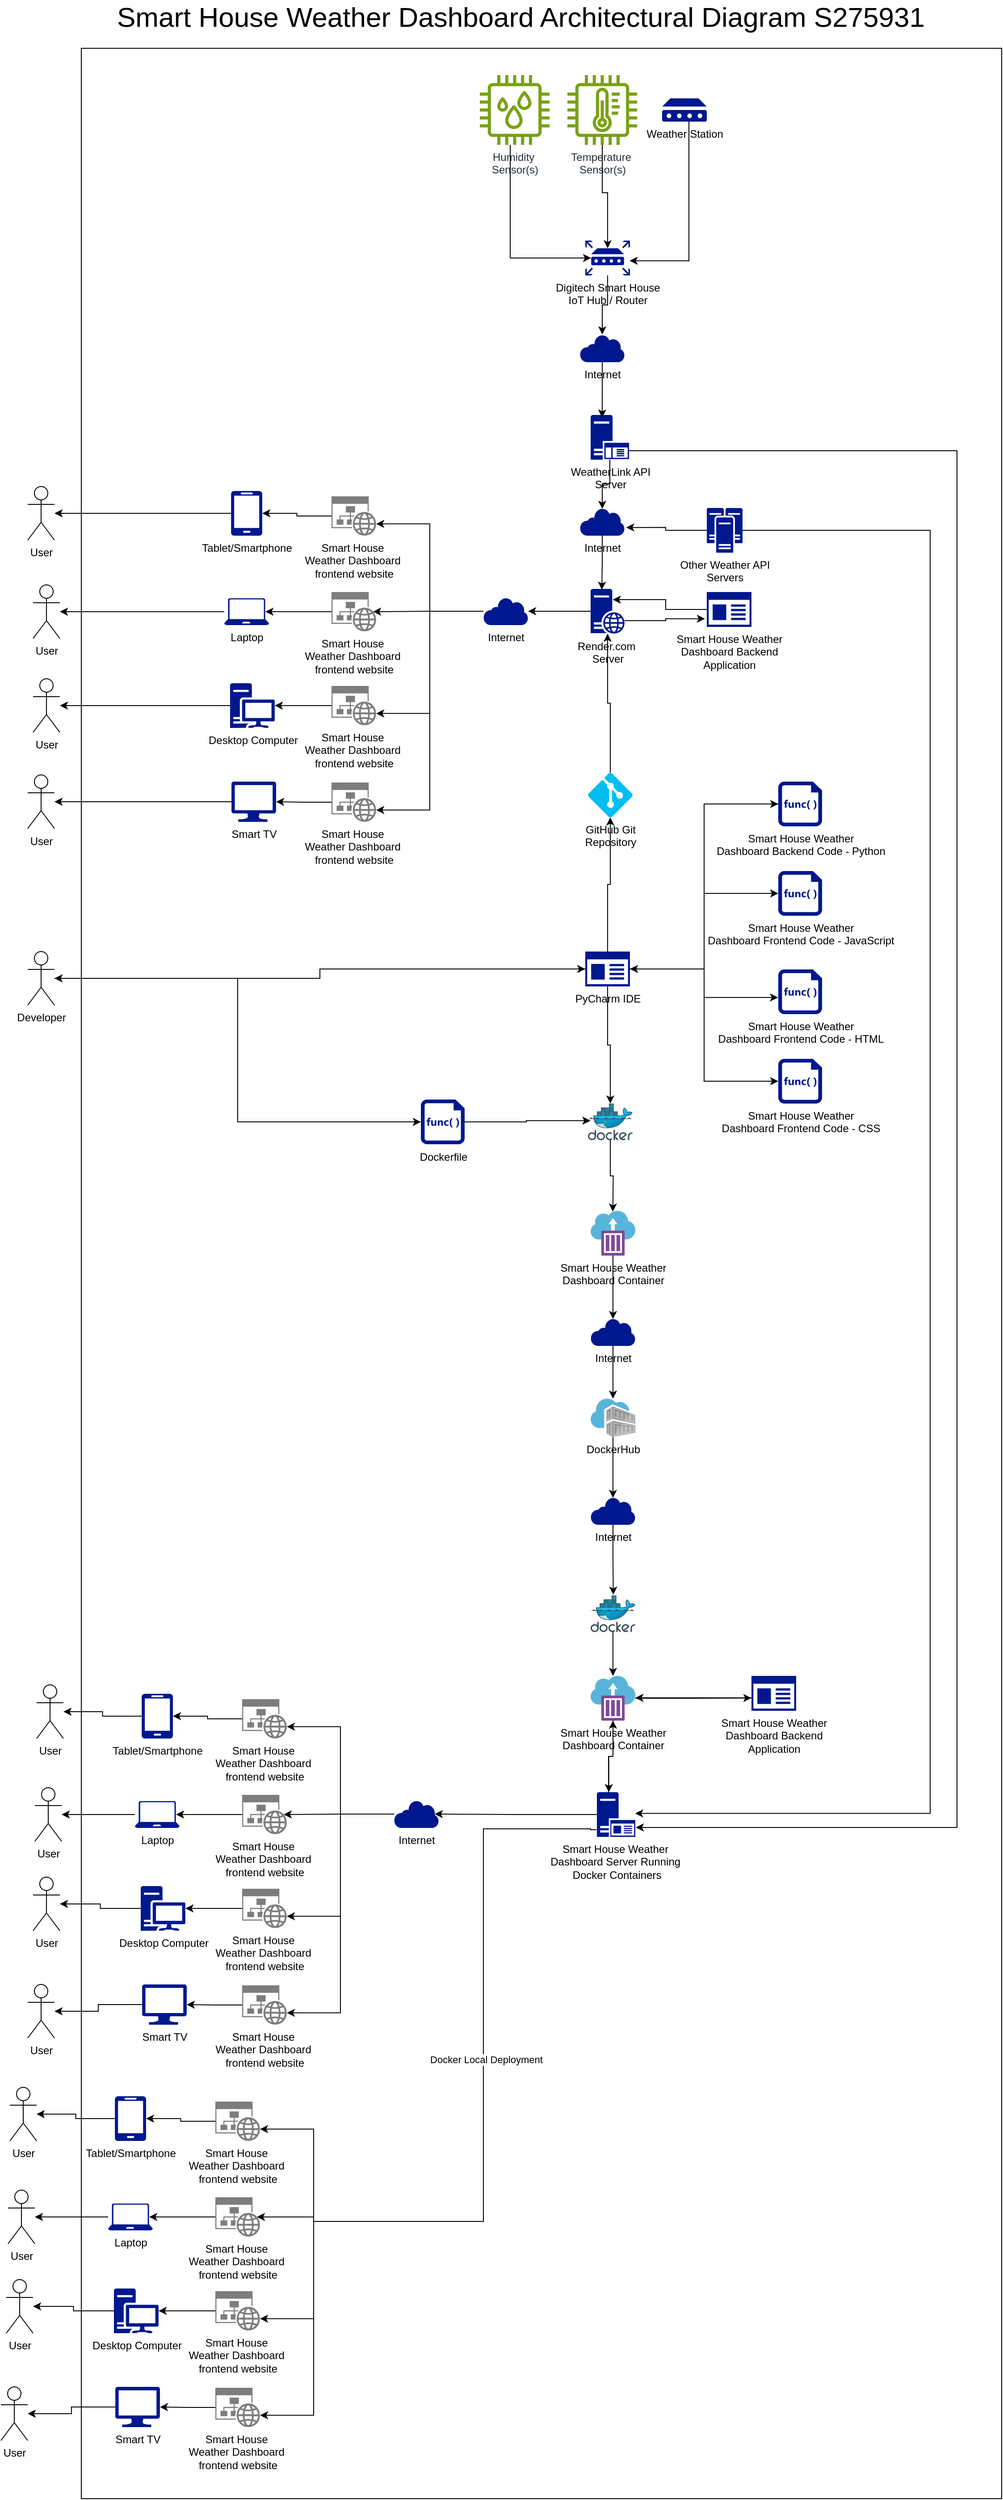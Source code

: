 <mxfile version="26.0.4">
  <diagram name="Page-1" id="2p_CSCa0iA-I4tsVPhHe">
    <mxGraphModel dx="2263" dy="2137" grid="1" gridSize="10" guides="1" tooltips="1" connect="1" arrows="1" fold="1" page="1" pageScale="1" pageWidth="827" pageHeight="1169" math="0" shadow="0">
      <root>
        <mxCell id="0" />
        <mxCell id="1" parent="0" />
        <mxCell id="lNbuHXDIR7hB_pEmyusl-156" value="" style="rounded=0;whiteSpace=wrap;html=1;fillColor=none;" vertex="1" parent="1">
          <mxGeometry x="60" y="-210" width="1030" height="2740" as="geometry" />
        </mxCell>
        <mxCell id="lNbuHXDIR7hB_pEmyusl-1" value="&lt;font style=&quot;font-size: 31px;&quot;&gt;Smart House Weather Dashboard Architectural Diagram S275931&lt;/font&gt;" style="text;html=1;align=center;verticalAlign=middle;whiteSpace=wrap;rounded=0;" vertex="1" parent="1">
          <mxGeometry x="60" y="-260" width="983.5" height="30" as="geometry" />
        </mxCell>
        <mxCell id="lNbuHXDIR7hB_pEmyusl-2" value="User" style="shape=umlActor;verticalLabelPosition=bottom;verticalAlign=top;html=1;outlineConnect=0;" vertex="1" parent="1">
          <mxGeometry x="6" y="390" width="30" height="60" as="geometry" />
        </mxCell>
        <mxCell id="lNbuHXDIR7hB_pEmyusl-4" value="Developer" style="shape=umlActor;verticalLabelPosition=bottom;verticalAlign=top;html=1;outlineConnect=0;" vertex="1" parent="1">
          <mxGeometry y="800" width="30" height="60" as="geometry" />
        </mxCell>
        <mxCell id="lNbuHXDIR7hB_pEmyusl-15" style="edgeStyle=orthogonalEdgeStyle;rounded=0;orthogonalLoop=1;jettySize=auto;html=1;" edge="1" parent="1" source="lNbuHXDIR7hB_pEmyusl-7" target="lNbuHXDIR7hB_pEmyusl-11">
          <mxGeometry relative="1" as="geometry" />
        </mxCell>
        <mxCell id="lNbuHXDIR7hB_pEmyusl-7" value="Tablet/Smartphone" style="sketch=0;aspect=fixed;pointerEvents=1;shadow=0;dashed=0;html=1;strokeColor=none;labelPosition=center;verticalLabelPosition=bottom;verticalAlign=top;align=center;fillColor=#00188D;shape=mxgraph.azure.mobile" vertex="1" parent="1">
          <mxGeometry x="227.5" y="285" width="35" height="50" as="geometry" />
        </mxCell>
        <mxCell id="lNbuHXDIR7hB_pEmyusl-16" style="edgeStyle=orthogonalEdgeStyle;rounded=0;orthogonalLoop=1;jettySize=auto;html=1;" edge="1" parent="1" source="lNbuHXDIR7hB_pEmyusl-8" target="lNbuHXDIR7hB_pEmyusl-2">
          <mxGeometry relative="1" as="geometry" />
        </mxCell>
        <mxCell id="lNbuHXDIR7hB_pEmyusl-8" value="Laptop" style="sketch=0;aspect=fixed;pointerEvents=1;shadow=0;dashed=0;html=1;strokeColor=none;labelPosition=center;verticalLabelPosition=bottom;verticalAlign=top;align=center;fillColor=#00188D;shape=mxgraph.azure.laptop" vertex="1" parent="1">
          <mxGeometry x="220" y="405" width="50" height="30" as="geometry" />
        </mxCell>
        <mxCell id="lNbuHXDIR7hB_pEmyusl-17" style="edgeStyle=orthogonalEdgeStyle;rounded=0;orthogonalLoop=1;jettySize=auto;html=1;" edge="1" parent="1" source="lNbuHXDIR7hB_pEmyusl-9" target="lNbuHXDIR7hB_pEmyusl-10">
          <mxGeometry relative="1" as="geometry" />
        </mxCell>
        <mxCell id="lNbuHXDIR7hB_pEmyusl-9" value="Desktop Computer" style="sketch=0;aspect=fixed;pointerEvents=1;shadow=0;dashed=0;html=1;strokeColor=none;labelPosition=center;verticalLabelPosition=bottom;verticalAlign=top;align=center;fillColor=#00188D;shape=mxgraph.mscae.enterprise.workstation_client" vertex="1" parent="1">
          <mxGeometry x="226.5" y="500" width="50" height="50" as="geometry" />
        </mxCell>
        <mxCell id="lNbuHXDIR7hB_pEmyusl-10" value="User" style="shape=umlActor;verticalLabelPosition=bottom;verticalAlign=top;html=1;outlineConnect=0;" vertex="1" parent="1">
          <mxGeometry x="6" y="495" width="30" height="60" as="geometry" />
        </mxCell>
        <mxCell id="lNbuHXDIR7hB_pEmyusl-11" value="User" style="shape=umlActor;verticalLabelPosition=bottom;verticalAlign=top;html=1;outlineConnect=0;" vertex="1" parent="1">
          <mxGeometry y="280" width="30" height="60" as="geometry" />
        </mxCell>
        <mxCell id="lNbuHXDIR7hB_pEmyusl-18" style="edgeStyle=orthogonalEdgeStyle;rounded=0;orthogonalLoop=1;jettySize=auto;html=1;" edge="1" parent="1" source="lNbuHXDIR7hB_pEmyusl-12" target="lNbuHXDIR7hB_pEmyusl-7">
          <mxGeometry relative="1" as="geometry" />
        </mxCell>
        <mxCell id="lNbuHXDIR7hB_pEmyusl-12" value="Smart House&amp;nbsp;&lt;div&gt;Weather Dashboard&amp;nbsp;&lt;/div&gt;&lt;div&gt;frontend website&lt;/div&gt;" style="sketch=0;aspect=fixed;pointerEvents=1;shadow=0;dashed=0;html=1;strokeColor=none;labelPosition=center;verticalLabelPosition=bottom;verticalAlign=top;align=center;shape=mxgraph.mscae.enterprise.website_generic;fillColor=#7D7D7D;" vertex="1" parent="1">
          <mxGeometry x="340" y="291" width="50" height="44" as="geometry" />
        </mxCell>
        <mxCell id="lNbuHXDIR7hB_pEmyusl-13" value="Smart House&amp;nbsp;&lt;div&gt;Weather Dashboard&amp;nbsp;&lt;/div&gt;&lt;div&gt;frontend website&lt;/div&gt;" style="sketch=0;aspect=fixed;pointerEvents=1;shadow=0;dashed=0;html=1;strokeColor=none;labelPosition=center;verticalLabelPosition=bottom;verticalAlign=top;align=center;shape=mxgraph.mscae.enterprise.website_generic;fillColor=#7D7D7D;" vertex="1" parent="1">
          <mxGeometry x="340" y="398" width="50" height="44" as="geometry" />
        </mxCell>
        <mxCell id="lNbuHXDIR7hB_pEmyusl-14" value="Smart House&amp;nbsp;&lt;div&gt;Weather Dashboard&amp;nbsp;&lt;/div&gt;&lt;div&gt;frontend website&lt;/div&gt;" style="sketch=0;aspect=fixed;pointerEvents=1;shadow=0;dashed=0;html=1;strokeColor=none;labelPosition=center;verticalLabelPosition=bottom;verticalAlign=top;align=center;shape=mxgraph.mscae.enterprise.website_generic;fillColor=#7D7D7D;" vertex="1" parent="1">
          <mxGeometry x="340" y="503" width="50" height="44" as="geometry" />
        </mxCell>
        <mxCell id="lNbuHXDIR7hB_pEmyusl-19" style="edgeStyle=orthogonalEdgeStyle;rounded=0;orthogonalLoop=1;jettySize=auto;html=1;entryX=0.92;entryY=0.5;entryDx=0;entryDy=0;entryPerimeter=0;" edge="1" parent="1" source="lNbuHXDIR7hB_pEmyusl-13" target="lNbuHXDIR7hB_pEmyusl-8">
          <mxGeometry relative="1" as="geometry" />
        </mxCell>
        <mxCell id="lNbuHXDIR7hB_pEmyusl-20" style="edgeStyle=orthogonalEdgeStyle;rounded=0;orthogonalLoop=1;jettySize=auto;html=1;entryX=1;entryY=0.5;entryDx=0;entryDy=0;entryPerimeter=0;" edge="1" parent="1" source="lNbuHXDIR7hB_pEmyusl-14" target="lNbuHXDIR7hB_pEmyusl-9">
          <mxGeometry relative="1" as="geometry" />
        </mxCell>
        <mxCell id="lNbuHXDIR7hB_pEmyusl-22" value="Internet" style="sketch=0;aspect=fixed;pointerEvents=1;shadow=0;dashed=0;html=1;strokeColor=none;labelPosition=center;verticalLabelPosition=bottom;verticalAlign=top;align=center;fillColor=#00188D;shape=mxgraph.mscae.enterprise.internet" vertex="1" parent="1">
          <mxGeometry x="510" y="404" width="50" height="31" as="geometry" />
        </mxCell>
        <mxCell id="lNbuHXDIR7hB_pEmyusl-23" style="edgeStyle=orthogonalEdgeStyle;rounded=0;orthogonalLoop=1;jettySize=auto;html=1;entryX=1;entryY=0.7;entryDx=0;entryDy=0;entryPerimeter=0;" edge="1" parent="1" source="lNbuHXDIR7hB_pEmyusl-22" target="lNbuHXDIR7hB_pEmyusl-12">
          <mxGeometry relative="1" as="geometry" />
        </mxCell>
        <mxCell id="lNbuHXDIR7hB_pEmyusl-24" style="edgeStyle=orthogonalEdgeStyle;rounded=0;orthogonalLoop=1;jettySize=auto;html=1;entryX=0.93;entryY=0.5;entryDx=0;entryDy=0;entryPerimeter=0;" edge="1" parent="1" source="lNbuHXDIR7hB_pEmyusl-22" target="lNbuHXDIR7hB_pEmyusl-13">
          <mxGeometry relative="1" as="geometry" />
        </mxCell>
        <mxCell id="lNbuHXDIR7hB_pEmyusl-25" style="edgeStyle=orthogonalEdgeStyle;rounded=0;orthogonalLoop=1;jettySize=auto;html=1;entryX=1;entryY=0.7;entryDx=0;entryDy=0;entryPerimeter=0;" edge="1" parent="1" source="lNbuHXDIR7hB_pEmyusl-22" target="lNbuHXDIR7hB_pEmyusl-14">
          <mxGeometry relative="1" as="geometry" />
        </mxCell>
        <mxCell id="lNbuHXDIR7hB_pEmyusl-31" style="edgeStyle=orthogonalEdgeStyle;rounded=0;orthogonalLoop=1;jettySize=auto;html=1;" edge="1" parent="1" source="lNbuHXDIR7hB_pEmyusl-28" target="lNbuHXDIR7hB_pEmyusl-29">
          <mxGeometry relative="1" as="geometry" />
        </mxCell>
        <mxCell id="lNbuHXDIR7hB_pEmyusl-28" value="Smart TV" style="sketch=0;aspect=fixed;pointerEvents=1;shadow=0;dashed=0;html=1;strokeColor=none;labelPosition=center;verticalLabelPosition=bottom;verticalAlign=top;align=center;fillColor=#00188D;shape=mxgraph.azure.computer" vertex="1" parent="1">
          <mxGeometry x="228" y="610" width="50" height="45" as="geometry" />
        </mxCell>
        <mxCell id="lNbuHXDIR7hB_pEmyusl-29" value="User" style="shape=umlActor;verticalLabelPosition=bottom;verticalAlign=top;html=1;outlineConnect=0;" vertex="1" parent="1">
          <mxGeometry y="602.5" width="30" height="60" as="geometry" />
        </mxCell>
        <mxCell id="lNbuHXDIR7hB_pEmyusl-32" value="Smart House&amp;nbsp;&lt;div&gt;Weather Dashboard&amp;nbsp;&lt;/div&gt;&lt;div&gt;frontend website&lt;/div&gt;" style="sketch=0;aspect=fixed;pointerEvents=1;shadow=0;dashed=0;html=1;strokeColor=none;labelPosition=center;verticalLabelPosition=bottom;verticalAlign=top;align=center;shape=mxgraph.mscae.enterprise.website_generic;fillColor=#7D7D7D;" vertex="1" parent="1">
          <mxGeometry x="340" y="611" width="50" height="44" as="geometry" />
        </mxCell>
        <mxCell id="lNbuHXDIR7hB_pEmyusl-34" style="edgeStyle=orthogonalEdgeStyle;rounded=0;orthogonalLoop=1;jettySize=auto;html=1;entryX=1;entryY=0.7;entryDx=0;entryDy=0;entryPerimeter=0;" edge="1" parent="1" source="lNbuHXDIR7hB_pEmyusl-22" target="lNbuHXDIR7hB_pEmyusl-32">
          <mxGeometry relative="1" as="geometry" />
        </mxCell>
        <mxCell id="lNbuHXDIR7hB_pEmyusl-35" style="edgeStyle=orthogonalEdgeStyle;rounded=0;orthogonalLoop=1;jettySize=auto;html=1;entryX=1;entryY=0.5;entryDx=0;entryDy=0;entryPerimeter=0;" edge="1" parent="1" source="lNbuHXDIR7hB_pEmyusl-32" target="lNbuHXDIR7hB_pEmyusl-28">
          <mxGeometry relative="1" as="geometry" />
        </mxCell>
        <mxCell id="lNbuHXDIR7hB_pEmyusl-37" style="edgeStyle=orthogonalEdgeStyle;rounded=0;orthogonalLoop=1;jettySize=auto;html=1;" edge="1" parent="1" source="lNbuHXDIR7hB_pEmyusl-36" target="lNbuHXDIR7hB_pEmyusl-22">
          <mxGeometry relative="1" as="geometry" />
        </mxCell>
        <mxCell id="lNbuHXDIR7hB_pEmyusl-36" value="Render.com&amp;nbsp;&lt;div&gt;Server&lt;/div&gt;" style="sketch=0;aspect=fixed;pointerEvents=1;shadow=0;dashed=0;html=1;strokeColor=none;labelPosition=center;verticalLabelPosition=bottom;verticalAlign=top;align=center;fillColor=#00188D;shape=mxgraph.mscae.enterprise.web_server" vertex="1" parent="1">
          <mxGeometry x="630" y="394.5" width="38" height="50" as="geometry" />
        </mxCell>
        <mxCell id="lNbuHXDIR7hB_pEmyusl-38" value="Smart House Weather&lt;div&gt;Dashboard Backend&lt;/div&gt;&lt;div&gt;Application&lt;/div&gt;" style="sketch=0;aspect=fixed;pointerEvents=1;shadow=0;dashed=0;html=1;strokeColor=none;labelPosition=center;verticalLabelPosition=bottom;verticalAlign=top;align=center;fillColor=#00188D;shape=mxgraph.mscae.enterprise.app_generic" vertex="1" parent="1">
          <mxGeometry x="760" y="398" width="50" height="39" as="geometry" />
        </mxCell>
        <mxCell id="lNbuHXDIR7hB_pEmyusl-41" style="edgeStyle=orthogonalEdgeStyle;rounded=0;orthogonalLoop=1;jettySize=auto;html=1;entryX=-0.042;entryY=0.766;entryDx=0;entryDy=0;entryPerimeter=0;" edge="1" parent="1" source="lNbuHXDIR7hB_pEmyusl-36" target="lNbuHXDIR7hB_pEmyusl-38">
          <mxGeometry relative="1" as="geometry">
            <Array as="points">
              <mxPoint x="714" y="430" />
              <mxPoint x="714" y="428" />
            </Array>
          </mxGeometry>
        </mxCell>
        <mxCell id="lNbuHXDIR7hB_pEmyusl-42" style="edgeStyle=orthogonalEdgeStyle;rounded=0;orthogonalLoop=1;jettySize=auto;html=1;entryX=0.652;entryY=0.24;entryDx=0;entryDy=0;entryPerimeter=0;" edge="1" parent="1" source="lNbuHXDIR7hB_pEmyusl-38" target="lNbuHXDIR7hB_pEmyusl-36">
          <mxGeometry relative="1" as="geometry" />
        </mxCell>
        <mxCell id="lNbuHXDIR7hB_pEmyusl-43" value="Weather Station" style="sketch=0;aspect=fixed;pointerEvents=1;shadow=0;dashed=0;html=1;strokeColor=none;labelPosition=center;verticalLabelPosition=bottom;verticalAlign=top;align=center;fillColor=#00188D;shape=mxgraph.mscae.enterprise.device" vertex="1" parent="1">
          <mxGeometry x="710" y="-154" width="50" height="26" as="geometry" />
        </mxCell>
        <mxCell id="lNbuHXDIR7hB_pEmyusl-161" style="edgeStyle=orthogonalEdgeStyle;rounded=0;orthogonalLoop=1;jettySize=auto;html=1;" edge="1" parent="1" source="lNbuHXDIR7hB_pEmyusl-47" target="lNbuHXDIR7hB_pEmyusl-160">
          <mxGeometry relative="1" as="geometry" />
        </mxCell>
        <mxCell id="lNbuHXDIR7hB_pEmyusl-47" value="Digitech Smart House&lt;div&gt;IoT Hub / Router&lt;/div&gt;" style="sketch=0;aspect=fixed;pointerEvents=1;shadow=0;dashed=0;html=1;strokeColor=none;labelPosition=center;verticalLabelPosition=bottom;verticalAlign=top;align=center;fillColor=#00188D;shape=mxgraph.mscae.enterprise.router" vertex="1" parent="1">
          <mxGeometry x="624" y="5" width="50" height="39" as="geometry" />
        </mxCell>
        <mxCell id="lNbuHXDIR7hB_pEmyusl-48" value="Internet" style="sketch=0;aspect=fixed;pointerEvents=1;shadow=0;dashed=0;html=1;strokeColor=none;labelPosition=center;verticalLabelPosition=bottom;verticalAlign=top;align=center;fillColor=#00188D;shape=mxgraph.mscae.enterprise.internet" vertex="1" parent="1">
          <mxGeometry x="618" y="304" width="50" height="31" as="geometry" />
        </mxCell>
        <mxCell id="lNbuHXDIR7hB_pEmyusl-51" style="edgeStyle=orthogonalEdgeStyle;rounded=0;orthogonalLoop=1;jettySize=auto;html=1;entryX=0.993;entryY=0.58;entryDx=0;entryDy=0;entryPerimeter=0;" edge="1" parent="1" source="lNbuHXDIR7hB_pEmyusl-43" target="lNbuHXDIR7hB_pEmyusl-47">
          <mxGeometry relative="1" as="geometry">
            <Array as="points">
              <mxPoint x="740" y="28" />
            </Array>
          </mxGeometry>
        </mxCell>
        <mxCell id="lNbuHXDIR7hB_pEmyusl-53" style="edgeStyle=orthogonalEdgeStyle;rounded=0;orthogonalLoop=1;jettySize=auto;html=1;entryX=0.33;entryY=0.018;entryDx=0;entryDy=0;entryPerimeter=0;" edge="1" parent="1" source="lNbuHXDIR7hB_pEmyusl-48" target="lNbuHXDIR7hB_pEmyusl-36">
          <mxGeometry relative="1" as="geometry" />
        </mxCell>
        <mxCell id="lNbuHXDIR7hB_pEmyusl-55" value="Other Weather API&lt;div&gt;Servers&lt;/div&gt;" style="sketch=0;aspect=fixed;pointerEvents=1;shadow=0;dashed=0;html=1;strokeColor=none;labelPosition=center;verticalLabelPosition=bottom;verticalAlign=top;align=center;fillColor=#00188D;shape=mxgraph.mscae.enterprise.cluster_server" vertex="1" parent="1">
          <mxGeometry x="760" y="304" width="40" height="50" as="geometry" />
        </mxCell>
        <mxCell id="lNbuHXDIR7hB_pEmyusl-56" value="WeatherLink API&lt;div&gt;Server&lt;/div&gt;" style="sketch=0;aspect=fixed;pointerEvents=1;shadow=0;dashed=0;html=1;strokeColor=none;labelPosition=center;verticalLabelPosition=bottom;verticalAlign=top;align=center;fillColor=#00188D;shape=mxgraph.mscae.enterprise.application_server" vertex="1" parent="1">
          <mxGeometry x="630" y="200" width="43" height="50" as="geometry" />
        </mxCell>
        <mxCell id="lNbuHXDIR7hB_pEmyusl-58" style="edgeStyle=orthogonalEdgeStyle;rounded=0;orthogonalLoop=1;jettySize=auto;html=1;entryX=0.5;entryY=0.03;entryDx=0;entryDy=0;entryPerimeter=0;" edge="1" parent="1" source="lNbuHXDIR7hB_pEmyusl-56" target="lNbuHXDIR7hB_pEmyusl-48">
          <mxGeometry relative="1" as="geometry" />
        </mxCell>
        <mxCell id="lNbuHXDIR7hB_pEmyusl-59" style="edgeStyle=orthogonalEdgeStyle;rounded=0;orthogonalLoop=1;jettySize=auto;html=1;entryX=1.036;entryY=0.704;entryDx=0;entryDy=0;entryPerimeter=0;" edge="1" parent="1" source="lNbuHXDIR7hB_pEmyusl-55" target="lNbuHXDIR7hB_pEmyusl-48">
          <mxGeometry relative="1" as="geometry" />
        </mxCell>
        <mxCell id="lNbuHXDIR7hB_pEmyusl-61" style="edgeStyle=orthogonalEdgeStyle;rounded=0;orthogonalLoop=1;jettySize=auto;html=1;" edge="1" parent="1" source="lNbuHXDIR7hB_pEmyusl-60" target="lNbuHXDIR7hB_pEmyusl-36">
          <mxGeometry relative="1" as="geometry" />
        </mxCell>
        <mxCell id="lNbuHXDIR7hB_pEmyusl-60" value="GitHub Git&lt;div&gt;Repository&lt;/div&gt;" style="verticalLabelPosition=bottom;html=1;verticalAlign=top;align=center;strokeColor=none;fillColor=#00BEF2;shape=mxgraph.azure.git_repository;" vertex="1" parent="1">
          <mxGeometry x="627" y="600" width="50" height="50" as="geometry" />
        </mxCell>
        <mxCell id="lNbuHXDIR7hB_pEmyusl-68" style="edgeStyle=orthogonalEdgeStyle;rounded=0;orthogonalLoop=1;jettySize=auto;html=1;" edge="1" parent="1" source="lNbuHXDIR7hB_pEmyusl-62" target="lNbuHXDIR7hB_pEmyusl-4">
          <mxGeometry relative="1" as="geometry" />
        </mxCell>
        <mxCell id="lNbuHXDIR7hB_pEmyusl-74" style="edgeStyle=orthogonalEdgeStyle;rounded=0;orthogonalLoop=1;jettySize=auto;html=1;" edge="1" parent="1" source="lNbuHXDIR7hB_pEmyusl-62" target="lNbuHXDIR7hB_pEmyusl-60">
          <mxGeometry relative="1" as="geometry" />
        </mxCell>
        <mxCell id="lNbuHXDIR7hB_pEmyusl-76" style="edgeStyle=orthogonalEdgeStyle;rounded=0;orthogonalLoop=1;jettySize=auto;html=1;" edge="1" parent="1" source="lNbuHXDIR7hB_pEmyusl-62" target="lNbuHXDIR7hB_pEmyusl-75">
          <mxGeometry relative="1" as="geometry" />
        </mxCell>
        <mxCell id="lNbuHXDIR7hB_pEmyusl-62" value="PyCharm IDE" style="sketch=0;aspect=fixed;pointerEvents=1;shadow=0;dashed=0;html=1;strokeColor=none;labelPosition=center;verticalLabelPosition=bottom;verticalAlign=top;align=center;fillColor=#00188D;shape=mxgraph.mscae.enterprise.app_generic" vertex="1" parent="1">
          <mxGeometry x="624" y="800" width="50" height="39" as="geometry" />
        </mxCell>
        <mxCell id="lNbuHXDIR7hB_pEmyusl-63" value="Smart House Weather&lt;div&gt;Dashboard Backend Code - Python&lt;/div&gt;" style="sketch=0;aspect=fixed;pointerEvents=1;shadow=0;dashed=0;html=1;strokeColor=none;labelPosition=center;verticalLabelPosition=bottom;verticalAlign=top;align=center;fillColor=#00188D;shape=mxgraph.mscae.enterprise.code_file" vertex="1" parent="1">
          <mxGeometry x="840" y="610" width="49" height="50" as="geometry" />
        </mxCell>
        <mxCell id="lNbuHXDIR7hB_pEmyusl-64" value="Smart House Weather&lt;div&gt;Dashboard Frontend Code - JavaScript&lt;/div&gt;" style="sketch=0;aspect=fixed;pointerEvents=1;shadow=0;dashed=0;html=1;strokeColor=none;labelPosition=center;verticalLabelPosition=bottom;verticalAlign=top;align=center;fillColor=#00188D;shape=mxgraph.mscae.enterprise.code_file" vertex="1" parent="1">
          <mxGeometry x="840" y="710" width="49" height="50" as="geometry" />
        </mxCell>
        <mxCell id="lNbuHXDIR7hB_pEmyusl-65" value="Smart House Weather&lt;div&gt;Dashboard Frontend Code - HTML&lt;/div&gt;" style="sketch=0;aspect=fixed;pointerEvents=1;shadow=0;dashed=0;html=1;strokeColor=none;labelPosition=center;verticalLabelPosition=bottom;verticalAlign=top;align=center;fillColor=#00188D;shape=mxgraph.mscae.enterprise.code_file" vertex="1" parent="1">
          <mxGeometry x="840" y="820" width="49" height="50" as="geometry" />
        </mxCell>
        <mxCell id="lNbuHXDIR7hB_pEmyusl-66" value="Smart House Weather&lt;div&gt;Dashboard Frontend Code - CSS&lt;/div&gt;" style="sketch=0;aspect=fixed;pointerEvents=1;shadow=0;dashed=0;html=1;strokeColor=none;labelPosition=center;verticalLabelPosition=bottom;verticalAlign=top;align=center;fillColor=#00188D;shape=mxgraph.mscae.enterprise.code_file" vertex="1" parent="1">
          <mxGeometry x="840" y="920" width="49" height="50" as="geometry" />
        </mxCell>
        <mxCell id="lNbuHXDIR7hB_pEmyusl-67" style="edgeStyle=orthogonalEdgeStyle;rounded=0;orthogonalLoop=1;jettySize=auto;html=1;entryX=0;entryY=0.5;entryDx=0;entryDy=0;entryPerimeter=0;" edge="1" parent="1" source="lNbuHXDIR7hB_pEmyusl-4" target="lNbuHXDIR7hB_pEmyusl-62">
          <mxGeometry relative="1" as="geometry" />
        </mxCell>
        <mxCell id="lNbuHXDIR7hB_pEmyusl-69" style="edgeStyle=orthogonalEdgeStyle;rounded=0;orthogonalLoop=1;jettySize=auto;html=1;entryX=0;entryY=0.5;entryDx=0;entryDy=0;entryPerimeter=0;" edge="1" parent="1" source="lNbuHXDIR7hB_pEmyusl-62" target="lNbuHXDIR7hB_pEmyusl-63">
          <mxGeometry relative="1" as="geometry" />
        </mxCell>
        <mxCell id="lNbuHXDIR7hB_pEmyusl-70" style="edgeStyle=orthogonalEdgeStyle;rounded=0;orthogonalLoop=1;jettySize=auto;html=1;entryX=0;entryY=0.5;entryDx=0;entryDy=0;entryPerimeter=0;" edge="1" parent="1" source="lNbuHXDIR7hB_pEmyusl-62" target="lNbuHXDIR7hB_pEmyusl-64">
          <mxGeometry relative="1" as="geometry" />
        </mxCell>
        <mxCell id="lNbuHXDIR7hB_pEmyusl-71" style="edgeStyle=orthogonalEdgeStyle;rounded=0;orthogonalLoop=1;jettySize=auto;html=1;entryX=-0.005;entryY=0.628;entryDx=0;entryDy=0;entryPerimeter=0;" edge="1" parent="1" source="lNbuHXDIR7hB_pEmyusl-62" target="lNbuHXDIR7hB_pEmyusl-65">
          <mxGeometry relative="1" as="geometry" />
        </mxCell>
        <mxCell id="lNbuHXDIR7hB_pEmyusl-72" style="edgeStyle=orthogonalEdgeStyle;rounded=0;orthogonalLoop=1;jettySize=auto;html=1;entryX=0;entryY=0.5;entryDx=0;entryDy=0;entryPerimeter=0;" edge="1" parent="1" source="lNbuHXDIR7hB_pEmyusl-62" target="lNbuHXDIR7hB_pEmyusl-66">
          <mxGeometry relative="1" as="geometry" />
        </mxCell>
        <mxCell id="lNbuHXDIR7hB_pEmyusl-73" style="edgeStyle=orthogonalEdgeStyle;rounded=0;orthogonalLoop=1;jettySize=auto;html=1;entryX=1;entryY=0.5;entryDx=0;entryDy=0;entryPerimeter=0;" edge="1" parent="1" source="lNbuHXDIR7hB_pEmyusl-63" target="lNbuHXDIR7hB_pEmyusl-62">
          <mxGeometry relative="1" as="geometry" />
        </mxCell>
        <mxCell id="lNbuHXDIR7hB_pEmyusl-75" value="" style="image;sketch=0;aspect=fixed;html=1;points=[];align=center;fontSize=12;image=img/lib/mscae/Docker.svg;" vertex="1" parent="1">
          <mxGeometry x="627" y="970" width="50" height="41" as="geometry" />
        </mxCell>
        <mxCell id="lNbuHXDIR7hB_pEmyusl-77" value="Dockerfile" style="sketch=0;aspect=fixed;pointerEvents=1;shadow=0;dashed=0;html=1;strokeColor=none;labelPosition=center;verticalLabelPosition=bottom;verticalAlign=top;align=center;fillColor=#00188D;shape=mxgraph.mscae.enterprise.code_file" vertex="1" parent="1">
          <mxGeometry x="440" y="965.5" width="49" height="50" as="geometry" />
        </mxCell>
        <mxCell id="lNbuHXDIR7hB_pEmyusl-78" style="edgeStyle=orthogonalEdgeStyle;rounded=0;orthogonalLoop=1;jettySize=auto;html=1;entryX=0.056;entryY=0.467;entryDx=0;entryDy=0;entryPerimeter=0;" edge="1" parent="1" source="lNbuHXDIR7hB_pEmyusl-77" target="lNbuHXDIR7hB_pEmyusl-75">
          <mxGeometry relative="1" as="geometry" />
        </mxCell>
        <mxCell id="lNbuHXDIR7hB_pEmyusl-79" style="edgeStyle=orthogonalEdgeStyle;rounded=0;orthogonalLoop=1;jettySize=auto;html=1;entryX=0;entryY=0.5;entryDx=0;entryDy=0;entryPerimeter=0;" edge="1" parent="1" source="lNbuHXDIR7hB_pEmyusl-4" target="lNbuHXDIR7hB_pEmyusl-77">
          <mxGeometry relative="1" as="geometry" />
        </mxCell>
        <mxCell id="lNbuHXDIR7hB_pEmyusl-82" style="edgeStyle=orthogonalEdgeStyle;rounded=0;orthogonalLoop=1;jettySize=auto;html=1;entryX=0.616;entryY=0.027;entryDx=0;entryDy=0;entryPerimeter=0;" edge="1" parent="1" source="lNbuHXDIR7hB_pEmyusl-75">
          <mxGeometry relative="1" as="geometry">
            <mxPoint x="654.8" y="1090.837" as="targetPoint" />
          </mxGeometry>
        </mxCell>
        <mxCell id="lNbuHXDIR7hB_pEmyusl-83" value="DockerHub" style="image;sketch=0;aspect=fixed;html=1;points=[];align=center;fontSize=12;image=img/lib/mscae/Container_Registries.svg;" vertex="1" parent="1">
          <mxGeometry x="630" y="1300" width="50" height="43" as="geometry" />
        </mxCell>
        <mxCell id="lNbuHXDIR7hB_pEmyusl-84" value="Smart House Weather&lt;div&gt;Dashboard Container&lt;/div&gt;" style="image;sketch=0;aspect=fixed;html=1;points=[];align=center;fontSize=12;image=img/lib/mscae/Container_Instances.svg;" vertex="1" parent="1">
          <mxGeometry x="630" y="1090" width="50" height="50" as="geometry" />
        </mxCell>
        <mxCell id="lNbuHXDIR7hB_pEmyusl-85" value="Internet" style="sketch=0;aspect=fixed;pointerEvents=1;shadow=0;dashed=0;html=1;strokeColor=none;labelPosition=center;verticalLabelPosition=bottom;verticalAlign=top;align=center;fillColor=#00188D;shape=mxgraph.mscae.enterprise.internet" vertex="1" parent="1">
          <mxGeometry x="630" y="1210" width="50" height="31" as="geometry" />
        </mxCell>
        <mxCell id="lNbuHXDIR7hB_pEmyusl-86" style="edgeStyle=orthogonalEdgeStyle;rounded=0;orthogonalLoop=1;jettySize=auto;html=1;entryX=0.5;entryY=0.03;entryDx=0;entryDy=0;entryPerimeter=0;" edge="1" parent="1" source="lNbuHXDIR7hB_pEmyusl-84" target="lNbuHXDIR7hB_pEmyusl-85">
          <mxGeometry relative="1" as="geometry" />
        </mxCell>
        <mxCell id="lNbuHXDIR7hB_pEmyusl-87" style="edgeStyle=orthogonalEdgeStyle;rounded=0;orthogonalLoop=1;jettySize=auto;html=1;entryX=0.5;entryY=0;entryDx=0;entryDy=0;entryPerimeter=0;" edge="1" parent="1" source="lNbuHXDIR7hB_pEmyusl-85" target="lNbuHXDIR7hB_pEmyusl-83">
          <mxGeometry relative="1" as="geometry" />
        </mxCell>
        <mxCell id="lNbuHXDIR7hB_pEmyusl-88" value="Internet" style="sketch=0;aspect=fixed;pointerEvents=1;shadow=0;dashed=0;html=1;strokeColor=none;labelPosition=center;verticalLabelPosition=bottom;verticalAlign=top;align=center;fillColor=#00188D;shape=mxgraph.mscae.enterprise.internet" vertex="1" parent="1">
          <mxGeometry x="630" y="1410" width="50" height="31" as="geometry" />
        </mxCell>
        <mxCell id="lNbuHXDIR7hB_pEmyusl-89" style="edgeStyle=orthogonalEdgeStyle;rounded=0;orthogonalLoop=1;jettySize=auto;html=1;entryX=0.5;entryY=0.03;entryDx=0;entryDy=0;entryPerimeter=0;" edge="1" parent="1" source="lNbuHXDIR7hB_pEmyusl-83" target="lNbuHXDIR7hB_pEmyusl-88">
          <mxGeometry relative="1" as="geometry" />
        </mxCell>
        <mxCell id="lNbuHXDIR7hB_pEmyusl-94" style="edgeStyle=orthogonalEdgeStyle;rounded=0;orthogonalLoop=1;jettySize=auto;html=1;" edge="1" parent="1" source="lNbuHXDIR7hB_pEmyusl-91" target="lNbuHXDIR7hB_pEmyusl-93">
          <mxGeometry relative="1" as="geometry" />
        </mxCell>
        <mxCell id="lNbuHXDIR7hB_pEmyusl-91" value="" style="image;sketch=0;aspect=fixed;html=1;points=[];align=center;fontSize=12;image=img/lib/mscae/Docker.svg;" vertex="1" parent="1">
          <mxGeometry x="630" y="1520" width="50" height="41" as="geometry" />
        </mxCell>
        <mxCell id="lNbuHXDIR7hB_pEmyusl-92" style="edgeStyle=orthogonalEdgeStyle;rounded=0;orthogonalLoop=1;jettySize=auto;html=1;entryX=0.507;entryY=-0.02;entryDx=0;entryDy=0;entryPerimeter=0;" edge="1" parent="1" source="lNbuHXDIR7hB_pEmyusl-88" target="lNbuHXDIR7hB_pEmyusl-91">
          <mxGeometry relative="1" as="geometry" />
        </mxCell>
        <mxCell id="lNbuHXDIR7hB_pEmyusl-93" value="Smart House Weather&lt;div&gt;Dashboard Container&lt;/div&gt;" style="image;sketch=0;aspect=fixed;html=1;points=[];align=center;fontSize=12;image=img/lib/mscae/Container_Instances.svg;" vertex="1" parent="1">
          <mxGeometry x="630" y="1610" width="50" height="50" as="geometry" />
        </mxCell>
        <mxCell id="lNbuHXDIR7hB_pEmyusl-99" style="edgeStyle=orthogonalEdgeStyle;rounded=0;orthogonalLoop=1;jettySize=auto;html=1;" edge="1" parent="1" source="lNbuHXDIR7hB_pEmyusl-95" target="lNbuHXDIR7hB_pEmyusl-93">
          <mxGeometry relative="1" as="geometry">
            <Array as="points">
              <mxPoint x="650" y="1700" />
              <mxPoint x="655" y="1700" />
            </Array>
          </mxGeometry>
        </mxCell>
        <mxCell id="lNbuHXDIR7hB_pEmyusl-95" value="Smart House Weather&amp;nbsp;&lt;div&gt;Dashboard Server Running&amp;nbsp;&lt;/div&gt;&lt;div&gt;Docker Containers&lt;/div&gt;" style="sketch=0;aspect=fixed;pointerEvents=1;shadow=0;dashed=0;html=1;strokeColor=none;labelPosition=center;verticalLabelPosition=bottom;verticalAlign=top;align=center;fillColor=#00188D;shape=mxgraph.mscae.enterprise.application_server2" vertex="1" parent="1">
          <mxGeometry x="637" y="1740" width="43" height="50" as="geometry" />
        </mxCell>
        <mxCell id="lNbuHXDIR7hB_pEmyusl-98" style="edgeStyle=orthogonalEdgeStyle;rounded=0;orthogonalLoop=1;jettySize=auto;html=1;entryX=0.31;entryY=0;entryDx=0;entryDy=0;entryPerimeter=0;" edge="1" parent="1" source="lNbuHXDIR7hB_pEmyusl-93" target="lNbuHXDIR7hB_pEmyusl-95">
          <mxGeometry relative="1" as="geometry" />
        </mxCell>
        <mxCell id="lNbuHXDIR7hB_pEmyusl-102" style="edgeStyle=orthogonalEdgeStyle;rounded=0;orthogonalLoop=1;jettySize=auto;html=1;" edge="1" parent="1">
          <mxGeometry relative="1" as="geometry">
            <mxPoint x="680" y="1634.5" as="targetPoint" />
            <mxPoint x="810" y="1634.483" as="sourcePoint" />
          </mxGeometry>
        </mxCell>
        <mxCell id="lNbuHXDIR7hB_pEmyusl-100" value="Smart House Weather&lt;div&gt;Dashboard Backend&lt;/div&gt;&lt;div&gt;Application&lt;/div&gt;" style="sketch=0;aspect=fixed;pointerEvents=1;shadow=0;dashed=0;html=1;strokeColor=none;labelPosition=center;verticalLabelPosition=bottom;verticalAlign=top;align=center;fillColor=#00188D;shape=mxgraph.mscae.enterprise.app_generic" vertex="1" parent="1">
          <mxGeometry x="810" y="1610" width="50" height="39" as="geometry" />
        </mxCell>
        <mxCell id="lNbuHXDIR7hB_pEmyusl-101" style="edgeStyle=orthogonalEdgeStyle;rounded=0;orthogonalLoop=1;jettySize=auto;html=1;entryX=-0.001;entryY=0.634;entryDx=0;entryDy=0;entryPerimeter=0;" edge="1" parent="1" source="lNbuHXDIR7hB_pEmyusl-93" target="lNbuHXDIR7hB_pEmyusl-100">
          <mxGeometry relative="1" as="geometry" />
        </mxCell>
        <mxCell id="lNbuHXDIR7hB_pEmyusl-103" value="User" style="shape=umlActor;verticalLabelPosition=bottom;verticalAlign=top;html=1;outlineConnect=0;" vertex="1" parent="1">
          <mxGeometry x="8" y="1735" width="30" height="60" as="geometry" />
        </mxCell>
        <mxCell id="lNbuHXDIR7hB_pEmyusl-104" style="edgeStyle=orthogonalEdgeStyle;rounded=0;orthogonalLoop=1;jettySize=auto;html=1;" edge="1" parent="1" source="lNbuHXDIR7hB_pEmyusl-105" target="lNbuHXDIR7hB_pEmyusl-111">
          <mxGeometry relative="1" as="geometry" />
        </mxCell>
        <mxCell id="lNbuHXDIR7hB_pEmyusl-105" value="Tablet/Smartphone" style="sketch=0;aspect=fixed;pointerEvents=1;shadow=0;dashed=0;html=1;strokeColor=none;labelPosition=center;verticalLabelPosition=bottom;verticalAlign=top;align=center;fillColor=#00188D;shape=mxgraph.azure.mobile" vertex="1" parent="1">
          <mxGeometry x="127.5" y="1630" width="35" height="50" as="geometry" />
        </mxCell>
        <mxCell id="lNbuHXDIR7hB_pEmyusl-106" style="edgeStyle=orthogonalEdgeStyle;rounded=0;orthogonalLoop=1;jettySize=auto;html=1;" edge="1" parent="1" source="lNbuHXDIR7hB_pEmyusl-107" target="lNbuHXDIR7hB_pEmyusl-103">
          <mxGeometry relative="1" as="geometry" />
        </mxCell>
        <mxCell id="lNbuHXDIR7hB_pEmyusl-107" value="Laptop" style="sketch=0;aspect=fixed;pointerEvents=1;shadow=0;dashed=0;html=1;strokeColor=none;labelPosition=center;verticalLabelPosition=bottom;verticalAlign=top;align=center;fillColor=#00188D;shape=mxgraph.azure.laptop" vertex="1" parent="1">
          <mxGeometry x="120" y="1750" width="50" height="30" as="geometry" />
        </mxCell>
        <mxCell id="lNbuHXDIR7hB_pEmyusl-108" style="edgeStyle=orthogonalEdgeStyle;rounded=0;orthogonalLoop=1;jettySize=auto;html=1;" edge="1" parent="1" source="lNbuHXDIR7hB_pEmyusl-109" target="lNbuHXDIR7hB_pEmyusl-110">
          <mxGeometry relative="1" as="geometry" />
        </mxCell>
        <mxCell id="lNbuHXDIR7hB_pEmyusl-109" value="Desktop Computer" style="sketch=0;aspect=fixed;pointerEvents=1;shadow=0;dashed=0;html=1;strokeColor=none;labelPosition=center;verticalLabelPosition=bottom;verticalAlign=top;align=center;fillColor=#00188D;shape=mxgraph.mscae.enterprise.workstation_client" vertex="1" parent="1">
          <mxGeometry x="126.5" y="1845" width="50" height="50" as="geometry" />
        </mxCell>
        <mxCell id="lNbuHXDIR7hB_pEmyusl-110" value="User" style="shape=umlActor;verticalLabelPosition=bottom;verticalAlign=top;html=1;outlineConnect=0;" vertex="1" parent="1">
          <mxGeometry x="6" y="1835" width="30" height="60" as="geometry" />
        </mxCell>
        <mxCell id="lNbuHXDIR7hB_pEmyusl-111" value="User" style="shape=umlActor;verticalLabelPosition=bottom;verticalAlign=top;html=1;outlineConnect=0;" vertex="1" parent="1">
          <mxGeometry x="10" y="1620" width="30" height="60" as="geometry" />
        </mxCell>
        <mxCell id="lNbuHXDIR7hB_pEmyusl-112" style="edgeStyle=orthogonalEdgeStyle;rounded=0;orthogonalLoop=1;jettySize=auto;html=1;" edge="1" parent="1" source="lNbuHXDIR7hB_pEmyusl-113" target="lNbuHXDIR7hB_pEmyusl-105">
          <mxGeometry relative="1" as="geometry" />
        </mxCell>
        <mxCell id="lNbuHXDIR7hB_pEmyusl-113" value="Smart House&amp;nbsp;&lt;div&gt;Weather Dashboard&amp;nbsp;&lt;/div&gt;&lt;div&gt;frontend website&lt;/div&gt;" style="sketch=0;aspect=fixed;pointerEvents=1;shadow=0;dashed=0;html=1;strokeColor=none;labelPosition=center;verticalLabelPosition=bottom;verticalAlign=top;align=center;shape=mxgraph.mscae.enterprise.website_generic;fillColor=#7D7D7D;" vertex="1" parent="1">
          <mxGeometry x="240" y="1636" width="50" height="44" as="geometry" />
        </mxCell>
        <mxCell id="lNbuHXDIR7hB_pEmyusl-114" value="Smart House&amp;nbsp;&lt;div&gt;Weather Dashboard&amp;nbsp;&lt;/div&gt;&lt;div&gt;frontend website&lt;/div&gt;" style="sketch=0;aspect=fixed;pointerEvents=1;shadow=0;dashed=0;html=1;strokeColor=none;labelPosition=center;verticalLabelPosition=bottom;verticalAlign=top;align=center;shape=mxgraph.mscae.enterprise.website_generic;fillColor=#7D7D7D;" vertex="1" parent="1">
          <mxGeometry x="240" y="1743" width="50" height="44" as="geometry" />
        </mxCell>
        <mxCell id="lNbuHXDIR7hB_pEmyusl-115" value="Smart House&amp;nbsp;&lt;div&gt;Weather Dashboard&amp;nbsp;&lt;/div&gt;&lt;div&gt;frontend website&lt;/div&gt;" style="sketch=0;aspect=fixed;pointerEvents=1;shadow=0;dashed=0;html=1;strokeColor=none;labelPosition=center;verticalLabelPosition=bottom;verticalAlign=top;align=center;shape=mxgraph.mscae.enterprise.website_generic;fillColor=#7D7D7D;" vertex="1" parent="1">
          <mxGeometry x="240" y="1848" width="50" height="44" as="geometry" />
        </mxCell>
        <mxCell id="lNbuHXDIR7hB_pEmyusl-116" style="edgeStyle=orthogonalEdgeStyle;rounded=0;orthogonalLoop=1;jettySize=auto;html=1;entryX=0.92;entryY=0.5;entryDx=0;entryDy=0;entryPerimeter=0;" edge="1" parent="1" source="lNbuHXDIR7hB_pEmyusl-114" target="lNbuHXDIR7hB_pEmyusl-107">
          <mxGeometry relative="1" as="geometry" />
        </mxCell>
        <mxCell id="lNbuHXDIR7hB_pEmyusl-117" style="edgeStyle=orthogonalEdgeStyle;rounded=0;orthogonalLoop=1;jettySize=auto;html=1;entryX=1;entryY=0.5;entryDx=0;entryDy=0;entryPerimeter=0;" edge="1" parent="1" source="lNbuHXDIR7hB_pEmyusl-115" target="lNbuHXDIR7hB_pEmyusl-109">
          <mxGeometry relative="1" as="geometry" />
        </mxCell>
        <mxCell id="lNbuHXDIR7hB_pEmyusl-118" value="Internet" style="sketch=0;aspect=fixed;pointerEvents=1;shadow=0;dashed=0;html=1;strokeColor=none;labelPosition=center;verticalLabelPosition=bottom;verticalAlign=top;align=center;fillColor=#00188D;shape=mxgraph.mscae.enterprise.internet" vertex="1" parent="1">
          <mxGeometry x="410" y="1749" width="50" height="31" as="geometry" />
        </mxCell>
        <mxCell id="lNbuHXDIR7hB_pEmyusl-119" style="edgeStyle=orthogonalEdgeStyle;rounded=0;orthogonalLoop=1;jettySize=auto;html=1;entryX=1;entryY=0.7;entryDx=0;entryDy=0;entryPerimeter=0;" edge="1" parent="1" source="lNbuHXDIR7hB_pEmyusl-118" target="lNbuHXDIR7hB_pEmyusl-113">
          <mxGeometry relative="1" as="geometry" />
        </mxCell>
        <mxCell id="lNbuHXDIR7hB_pEmyusl-120" style="edgeStyle=orthogonalEdgeStyle;rounded=0;orthogonalLoop=1;jettySize=auto;html=1;entryX=0.93;entryY=0.5;entryDx=0;entryDy=0;entryPerimeter=0;" edge="1" parent="1" source="lNbuHXDIR7hB_pEmyusl-118" target="lNbuHXDIR7hB_pEmyusl-114">
          <mxGeometry relative="1" as="geometry" />
        </mxCell>
        <mxCell id="lNbuHXDIR7hB_pEmyusl-121" style="edgeStyle=orthogonalEdgeStyle;rounded=0;orthogonalLoop=1;jettySize=auto;html=1;entryX=1;entryY=0.7;entryDx=0;entryDy=0;entryPerimeter=0;" edge="1" parent="1" source="lNbuHXDIR7hB_pEmyusl-118" target="lNbuHXDIR7hB_pEmyusl-115">
          <mxGeometry relative="1" as="geometry" />
        </mxCell>
        <mxCell id="lNbuHXDIR7hB_pEmyusl-122" style="edgeStyle=orthogonalEdgeStyle;rounded=0;orthogonalLoop=1;jettySize=auto;html=1;" edge="1" parent="1" source="lNbuHXDIR7hB_pEmyusl-123" target="lNbuHXDIR7hB_pEmyusl-124">
          <mxGeometry relative="1" as="geometry" />
        </mxCell>
        <mxCell id="lNbuHXDIR7hB_pEmyusl-123" value="Smart TV" style="sketch=0;aspect=fixed;pointerEvents=1;shadow=0;dashed=0;html=1;strokeColor=none;labelPosition=center;verticalLabelPosition=bottom;verticalAlign=top;align=center;fillColor=#00188D;shape=mxgraph.azure.computer" vertex="1" parent="1">
          <mxGeometry x="128" y="1955" width="50" height="45" as="geometry" />
        </mxCell>
        <mxCell id="lNbuHXDIR7hB_pEmyusl-124" value="User" style="shape=umlActor;verticalLabelPosition=bottom;verticalAlign=top;html=1;outlineConnect=0;" vertex="1" parent="1">
          <mxGeometry y="1955" width="30" height="60" as="geometry" />
        </mxCell>
        <mxCell id="lNbuHXDIR7hB_pEmyusl-125" value="Smart House&amp;nbsp;&lt;div&gt;Weather Dashboard&amp;nbsp;&lt;/div&gt;&lt;div&gt;frontend website&lt;/div&gt;" style="sketch=0;aspect=fixed;pointerEvents=1;shadow=0;dashed=0;html=1;strokeColor=none;labelPosition=center;verticalLabelPosition=bottom;verticalAlign=top;align=center;shape=mxgraph.mscae.enterprise.website_generic;fillColor=#7D7D7D;" vertex="1" parent="1">
          <mxGeometry x="240" y="1956" width="50" height="44" as="geometry" />
        </mxCell>
        <mxCell id="lNbuHXDIR7hB_pEmyusl-126" style="edgeStyle=orthogonalEdgeStyle;rounded=0;orthogonalLoop=1;jettySize=auto;html=1;entryX=1;entryY=0.7;entryDx=0;entryDy=0;entryPerimeter=0;" edge="1" parent="1" source="lNbuHXDIR7hB_pEmyusl-118" target="lNbuHXDIR7hB_pEmyusl-125">
          <mxGeometry relative="1" as="geometry" />
        </mxCell>
        <mxCell id="lNbuHXDIR7hB_pEmyusl-127" style="edgeStyle=orthogonalEdgeStyle;rounded=0;orthogonalLoop=1;jettySize=auto;html=1;entryX=1;entryY=0.5;entryDx=0;entryDy=0;entryPerimeter=0;" edge="1" parent="1" source="lNbuHXDIR7hB_pEmyusl-125" target="lNbuHXDIR7hB_pEmyusl-123">
          <mxGeometry relative="1" as="geometry" />
        </mxCell>
        <mxCell id="lNbuHXDIR7hB_pEmyusl-128" style="edgeStyle=orthogonalEdgeStyle;rounded=0;orthogonalLoop=1;jettySize=auto;html=1;entryX=0.91;entryY=0.5;entryDx=0;entryDy=0;entryPerimeter=0;" edge="1" parent="1" source="lNbuHXDIR7hB_pEmyusl-95" target="lNbuHXDIR7hB_pEmyusl-118">
          <mxGeometry relative="1" as="geometry" />
        </mxCell>
        <mxCell id="lNbuHXDIR7hB_pEmyusl-129" value="User" style="shape=umlActor;verticalLabelPosition=bottom;verticalAlign=top;html=1;outlineConnect=0;" vertex="1" parent="1">
          <mxGeometry x="-22" y="2185" width="30" height="60" as="geometry" />
        </mxCell>
        <mxCell id="lNbuHXDIR7hB_pEmyusl-130" style="edgeStyle=orthogonalEdgeStyle;rounded=0;orthogonalLoop=1;jettySize=auto;html=1;" edge="1" parent="1" source="lNbuHXDIR7hB_pEmyusl-131" target="lNbuHXDIR7hB_pEmyusl-137">
          <mxGeometry relative="1" as="geometry" />
        </mxCell>
        <mxCell id="lNbuHXDIR7hB_pEmyusl-131" value="Tablet/Smartphone" style="sketch=0;aspect=fixed;pointerEvents=1;shadow=0;dashed=0;html=1;strokeColor=none;labelPosition=center;verticalLabelPosition=bottom;verticalAlign=top;align=center;fillColor=#00188D;shape=mxgraph.azure.mobile" vertex="1" parent="1">
          <mxGeometry x="97.5" y="2080" width="35" height="50" as="geometry" />
        </mxCell>
        <mxCell id="lNbuHXDIR7hB_pEmyusl-132" style="edgeStyle=orthogonalEdgeStyle;rounded=0;orthogonalLoop=1;jettySize=auto;html=1;" edge="1" parent="1" source="lNbuHXDIR7hB_pEmyusl-133" target="lNbuHXDIR7hB_pEmyusl-129">
          <mxGeometry relative="1" as="geometry" />
        </mxCell>
        <mxCell id="lNbuHXDIR7hB_pEmyusl-133" value="Laptop" style="sketch=0;aspect=fixed;pointerEvents=1;shadow=0;dashed=0;html=1;strokeColor=none;labelPosition=center;verticalLabelPosition=bottom;verticalAlign=top;align=center;fillColor=#00188D;shape=mxgraph.azure.laptop" vertex="1" parent="1">
          <mxGeometry x="90" y="2200" width="50" height="30" as="geometry" />
        </mxCell>
        <mxCell id="lNbuHXDIR7hB_pEmyusl-134" style="edgeStyle=orthogonalEdgeStyle;rounded=0;orthogonalLoop=1;jettySize=auto;html=1;" edge="1" parent="1" source="lNbuHXDIR7hB_pEmyusl-135" target="lNbuHXDIR7hB_pEmyusl-136">
          <mxGeometry relative="1" as="geometry" />
        </mxCell>
        <mxCell id="lNbuHXDIR7hB_pEmyusl-135" value="Desktop Computer" style="sketch=0;aspect=fixed;pointerEvents=1;shadow=0;dashed=0;html=1;strokeColor=none;labelPosition=center;verticalLabelPosition=bottom;verticalAlign=top;align=center;fillColor=#00188D;shape=mxgraph.mscae.enterprise.workstation_client" vertex="1" parent="1">
          <mxGeometry x="96.5" y="2295" width="50" height="50" as="geometry" />
        </mxCell>
        <mxCell id="lNbuHXDIR7hB_pEmyusl-136" value="User" style="shape=umlActor;verticalLabelPosition=bottom;verticalAlign=top;html=1;outlineConnect=0;" vertex="1" parent="1">
          <mxGeometry x="-24" y="2285" width="30" height="60" as="geometry" />
        </mxCell>
        <mxCell id="lNbuHXDIR7hB_pEmyusl-137" value="User" style="shape=umlActor;verticalLabelPosition=bottom;verticalAlign=top;html=1;outlineConnect=0;" vertex="1" parent="1">
          <mxGeometry x="-20" y="2070" width="30" height="60" as="geometry" />
        </mxCell>
        <mxCell id="lNbuHXDIR7hB_pEmyusl-138" style="edgeStyle=orthogonalEdgeStyle;rounded=0;orthogonalLoop=1;jettySize=auto;html=1;" edge="1" parent="1" source="lNbuHXDIR7hB_pEmyusl-139" target="lNbuHXDIR7hB_pEmyusl-131">
          <mxGeometry relative="1" as="geometry" />
        </mxCell>
        <mxCell id="lNbuHXDIR7hB_pEmyusl-139" value="Smart House&amp;nbsp;&lt;div&gt;Weather Dashboard&amp;nbsp;&lt;/div&gt;&lt;div&gt;frontend website&lt;/div&gt;" style="sketch=0;aspect=fixed;pointerEvents=1;shadow=0;dashed=0;html=1;strokeColor=none;labelPosition=center;verticalLabelPosition=bottom;verticalAlign=top;align=center;shape=mxgraph.mscae.enterprise.website_generic;fillColor=#7D7D7D;" vertex="1" parent="1">
          <mxGeometry x="210" y="2086" width="50" height="44" as="geometry" />
        </mxCell>
        <mxCell id="lNbuHXDIR7hB_pEmyusl-140" value="Smart House&amp;nbsp;&lt;div&gt;Weather Dashboard&amp;nbsp;&lt;/div&gt;&lt;div&gt;frontend website&lt;/div&gt;" style="sketch=0;aspect=fixed;pointerEvents=1;shadow=0;dashed=0;html=1;strokeColor=none;labelPosition=center;verticalLabelPosition=bottom;verticalAlign=top;align=center;shape=mxgraph.mscae.enterprise.website_generic;fillColor=#7D7D7D;" vertex="1" parent="1">
          <mxGeometry x="210" y="2193" width="50" height="44" as="geometry" />
        </mxCell>
        <mxCell id="lNbuHXDIR7hB_pEmyusl-141" value="Smart House&amp;nbsp;&lt;div&gt;Weather Dashboard&amp;nbsp;&lt;/div&gt;&lt;div&gt;frontend website&lt;/div&gt;" style="sketch=0;aspect=fixed;pointerEvents=1;shadow=0;dashed=0;html=1;strokeColor=none;labelPosition=center;verticalLabelPosition=bottom;verticalAlign=top;align=center;shape=mxgraph.mscae.enterprise.website_generic;fillColor=#7D7D7D;" vertex="1" parent="1">
          <mxGeometry x="210" y="2298" width="50" height="44" as="geometry" />
        </mxCell>
        <mxCell id="lNbuHXDIR7hB_pEmyusl-142" style="edgeStyle=orthogonalEdgeStyle;rounded=0;orthogonalLoop=1;jettySize=auto;html=1;entryX=0.92;entryY=0.5;entryDx=0;entryDy=0;entryPerimeter=0;" edge="1" parent="1" source="lNbuHXDIR7hB_pEmyusl-140" target="lNbuHXDIR7hB_pEmyusl-133">
          <mxGeometry relative="1" as="geometry" />
        </mxCell>
        <mxCell id="lNbuHXDIR7hB_pEmyusl-143" style="edgeStyle=orthogonalEdgeStyle;rounded=0;orthogonalLoop=1;jettySize=auto;html=1;entryX=1;entryY=0.5;entryDx=0;entryDy=0;entryPerimeter=0;" edge="1" parent="1" source="lNbuHXDIR7hB_pEmyusl-141" target="lNbuHXDIR7hB_pEmyusl-135">
          <mxGeometry relative="1" as="geometry" />
        </mxCell>
        <mxCell id="lNbuHXDIR7hB_pEmyusl-144" style="edgeStyle=orthogonalEdgeStyle;rounded=0;orthogonalLoop=1;jettySize=auto;html=1;entryX=1;entryY=0.7;entryDx=0;entryDy=0;entryPerimeter=0;" edge="1" parent="1" target="lNbuHXDIR7hB_pEmyusl-139">
          <mxGeometry relative="1" as="geometry">
            <mxPoint x="380" y="2220" as="sourcePoint" />
            <Array as="points">
              <mxPoint x="380" y="2220" />
              <mxPoint x="320" y="2220" />
              <mxPoint x="320" y="2117" />
            </Array>
          </mxGeometry>
        </mxCell>
        <mxCell id="lNbuHXDIR7hB_pEmyusl-145" style="edgeStyle=orthogonalEdgeStyle;rounded=0;orthogonalLoop=1;jettySize=auto;html=1;entryX=0.93;entryY=0.5;entryDx=0;entryDy=0;entryPerimeter=0;" edge="1" parent="1" target="lNbuHXDIR7hB_pEmyusl-140">
          <mxGeometry relative="1" as="geometry">
            <mxPoint x="390" y="2220" as="sourcePoint" />
            <Array as="points">
              <mxPoint x="380" y="2220" />
              <mxPoint x="320" y="2220" />
              <mxPoint x="320" y="2215" />
            </Array>
          </mxGeometry>
        </mxCell>
        <mxCell id="lNbuHXDIR7hB_pEmyusl-146" style="edgeStyle=orthogonalEdgeStyle;rounded=0;orthogonalLoop=1;jettySize=auto;html=1;entryX=1;entryY=0.7;entryDx=0;entryDy=0;entryPerimeter=0;" edge="1" parent="1" target="lNbuHXDIR7hB_pEmyusl-141">
          <mxGeometry relative="1" as="geometry">
            <mxPoint x="390" y="2220" as="sourcePoint" />
            <Array as="points">
              <mxPoint x="380" y="2220" />
              <mxPoint x="320" y="2220" />
              <mxPoint x="320" y="2329" />
            </Array>
          </mxGeometry>
        </mxCell>
        <mxCell id="lNbuHXDIR7hB_pEmyusl-147" style="edgeStyle=orthogonalEdgeStyle;rounded=0;orthogonalLoop=1;jettySize=auto;html=1;" edge="1" parent="1" source="lNbuHXDIR7hB_pEmyusl-148" target="lNbuHXDIR7hB_pEmyusl-149">
          <mxGeometry relative="1" as="geometry" />
        </mxCell>
        <mxCell id="lNbuHXDIR7hB_pEmyusl-148" value="Smart TV" style="sketch=0;aspect=fixed;pointerEvents=1;shadow=0;dashed=0;html=1;strokeColor=none;labelPosition=center;verticalLabelPosition=bottom;verticalAlign=top;align=center;fillColor=#00188D;shape=mxgraph.azure.computer" vertex="1" parent="1">
          <mxGeometry x="98" y="2405" width="50" height="45" as="geometry" />
        </mxCell>
        <mxCell id="lNbuHXDIR7hB_pEmyusl-149" value="User" style="shape=umlActor;verticalLabelPosition=bottom;verticalAlign=top;html=1;outlineConnect=0;" vertex="1" parent="1">
          <mxGeometry x="-30" y="2405" width="30" height="60" as="geometry" />
        </mxCell>
        <mxCell id="lNbuHXDIR7hB_pEmyusl-150" value="Smart House&amp;nbsp;&lt;div&gt;Weather Dashboard&amp;nbsp;&lt;/div&gt;&lt;div&gt;frontend website&lt;/div&gt;" style="sketch=0;aspect=fixed;pointerEvents=1;shadow=0;dashed=0;html=1;strokeColor=none;labelPosition=center;verticalLabelPosition=bottom;verticalAlign=top;align=center;shape=mxgraph.mscae.enterprise.website_generic;fillColor=#7D7D7D;" vertex="1" parent="1">
          <mxGeometry x="210" y="2406" width="50" height="44" as="geometry" />
        </mxCell>
        <mxCell id="lNbuHXDIR7hB_pEmyusl-151" style="edgeStyle=orthogonalEdgeStyle;rounded=0;orthogonalLoop=1;jettySize=auto;html=1;entryX=1;entryY=0.7;entryDx=0;entryDy=0;entryPerimeter=0;exitX=-0.008;exitY=0.839;exitDx=0;exitDy=0;exitPerimeter=0;" edge="1" parent="1" target="lNbuHXDIR7hB_pEmyusl-150" source="lNbuHXDIR7hB_pEmyusl-95">
          <mxGeometry relative="1" as="geometry">
            <mxPoint x="630" y="1780" as="sourcePoint" />
            <Array as="points">
              <mxPoint x="630" y="1782" />
              <mxPoint x="510" y="1781" />
              <mxPoint x="510" y="2220" />
              <mxPoint x="320" y="2220" />
              <mxPoint x="320" y="2437" />
            </Array>
          </mxGeometry>
        </mxCell>
        <mxCell id="lNbuHXDIR7hB_pEmyusl-153" value="Docker Local Deployment" style="edgeLabel;html=1;align=center;verticalAlign=middle;resizable=0;points=[];" vertex="1" connectable="0" parent="lNbuHXDIR7hB_pEmyusl-151">
          <mxGeometry x="-0.255" y="3" relative="1" as="geometry">
            <mxPoint as="offset" />
          </mxGeometry>
        </mxCell>
        <mxCell id="lNbuHXDIR7hB_pEmyusl-152" style="edgeStyle=orthogonalEdgeStyle;rounded=0;orthogonalLoop=1;jettySize=auto;html=1;entryX=1;entryY=0.5;entryDx=0;entryDy=0;entryPerimeter=0;" edge="1" parent="1" source="lNbuHXDIR7hB_pEmyusl-150" target="lNbuHXDIR7hB_pEmyusl-148">
          <mxGeometry relative="1" as="geometry" />
        </mxCell>
        <mxCell id="lNbuHXDIR7hB_pEmyusl-154" style="edgeStyle=orthogonalEdgeStyle;rounded=0;orthogonalLoop=1;jettySize=auto;html=1;entryX=0.994;entryY=0.476;entryDx=0;entryDy=0;entryPerimeter=0;" edge="1" parent="1" source="lNbuHXDIR7hB_pEmyusl-55" target="lNbuHXDIR7hB_pEmyusl-95">
          <mxGeometry relative="1" as="geometry">
            <Array as="points">
              <mxPoint x="1010" y="329" />
              <mxPoint x="1010" y="1764" />
            </Array>
          </mxGeometry>
        </mxCell>
        <mxCell id="lNbuHXDIR7hB_pEmyusl-155" style="edgeStyle=orthogonalEdgeStyle;rounded=0;orthogonalLoop=1;jettySize=auto;html=1;entryX=1.012;entryY=0.789;entryDx=0;entryDy=0;entryPerimeter=0;" edge="1" parent="1" source="lNbuHXDIR7hB_pEmyusl-56" target="lNbuHXDIR7hB_pEmyusl-95">
          <mxGeometry relative="1" as="geometry">
            <Array as="points">
              <mxPoint x="1040" y="240" />
              <mxPoint x="1040" y="1779" />
            </Array>
          </mxGeometry>
        </mxCell>
        <mxCell id="lNbuHXDIR7hB_pEmyusl-160" value="Internet" style="sketch=0;aspect=fixed;pointerEvents=1;shadow=0;dashed=0;html=1;strokeColor=none;labelPosition=center;verticalLabelPosition=bottom;verticalAlign=top;align=center;fillColor=#00188D;shape=mxgraph.mscae.enterprise.internet" vertex="1" parent="1">
          <mxGeometry x="618" y="110" width="50" height="31" as="geometry" />
        </mxCell>
        <mxCell id="lNbuHXDIR7hB_pEmyusl-162" style="edgeStyle=orthogonalEdgeStyle;rounded=0;orthogonalLoop=1;jettySize=auto;html=1;entryX=0.3;entryY=0.06;entryDx=0;entryDy=0;entryPerimeter=0;" edge="1" parent="1" source="lNbuHXDIR7hB_pEmyusl-160" target="lNbuHXDIR7hB_pEmyusl-56">
          <mxGeometry relative="1" as="geometry" />
        </mxCell>
        <mxCell id="lNbuHXDIR7hB_pEmyusl-164" value="Temperature&amp;nbsp;&lt;div&gt;Sensor(s)&lt;/div&gt;" style="sketch=0;outlineConnect=0;fontColor=#232F3E;gradientColor=none;fillColor=#7AA116;strokeColor=none;dashed=0;verticalLabelPosition=bottom;verticalAlign=top;align=center;html=1;fontSize=12;fontStyle=0;aspect=fixed;pointerEvents=1;shape=mxgraph.aws4.iot_thing_temperature_sensor;" vertex="1" parent="1">
          <mxGeometry x="604" y="-180" width="78" height="78" as="geometry" />
        </mxCell>
        <mxCell id="lNbuHXDIR7hB_pEmyusl-165" value="Humidity&amp;nbsp;&lt;div&gt;Sensor(s)&lt;/div&gt;" style="sketch=0;outlineConnect=0;fontColor=#232F3E;gradientColor=none;fillColor=#7AA116;strokeColor=none;dashed=0;verticalLabelPosition=bottom;verticalAlign=top;align=center;html=1;fontSize=12;fontStyle=0;aspect=fixed;pointerEvents=1;shape=mxgraph.aws4.iot_thing_humidity_sensor;" vertex="1" parent="1">
          <mxGeometry x="506" y="-180" width="78" height="78" as="geometry" />
        </mxCell>
        <mxCell id="lNbuHXDIR7hB_pEmyusl-166" style="edgeStyle=orthogonalEdgeStyle;rounded=0;orthogonalLoop=1;jettySize=auto;html=1;entryX=0.5;entryY=0.22;entryDx=0;entryDy=0;entryPerimeter=0;" edge="1" parent="1" source="lNbuHXDIR7hB_pEmyusl-164" target="lNbuHXDIR7hB_pEmyusl-47">
          <mxGeometry relative="1" as="geometry" />
        </mxCell>
        <mxCell id="lNbuHXDIR7hB_pEmyusl-167" style="edgeStyle=orthogonalEdgeStyle;rounded=0;orthogonalLoop=1;jettySize=auto;html=1;entryX=0.13;entryY=0.5;entryDx=0;entryDy=0;entryPerimeter=0;" edge="1" parent="1" source="lNbuHXDIR7hB_pEmyusl-165" target="lNbuHXDIR7hB_pEmyusl-47">
          <mxGeometry relative="1" as="geometry">
            <Array as="points">
              <mxPoint x="540" y="25" />
            </Array>
          </mxGeometry>
        </mxCell>
      </root>
    </mxGraphModel>
  </diagram>
</mxfile>
